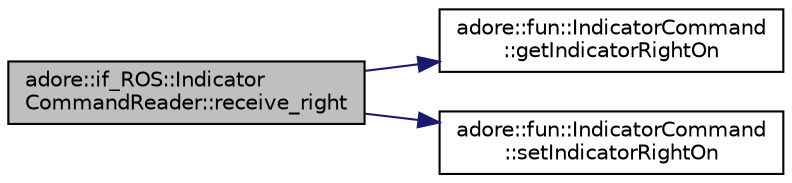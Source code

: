 digraph "adore::if_ROS::IndicatorCommandReader::receive_right"
{
 // LATEX_PDF_SIZE
  edge [fontname="Helvetica",fontsize="10",labelfontname="Helvetica",labelfontsize="10"];
  node [fontname="Helvetica",fontsize="10",shape=record];
  rankdir="LR";
  Node1 [label="adore::if_ROS::Indicator\lCommandReader::receive_right",height=0.2,width=0.4,color="black", fillcolor="grey75", style="filled", fontcolor="black",tooltip=" "];
  Node1 -> Node2 [color="midnightblue",fontsize="10",style="solid",fontname="Helvetica"];
  Node2 [label="adore::fun::IndicatorCommand\l::getIndicatorRightOn",height=0.2,width=0.4,color="black", fillcolor="white", style="filled",URL="$structadore_1_1fun_1_1IndicatorCommand.html#a9d8a189b7509f3fbbacc4a67e26dd582",tooltip=" "];
  Node1 -> Node3 [color="midnightblue",fontsize="10",style="solid",fontname="Helvetica"];
  Node3 [label="adore::fun::IndicatorCommand\l::setIndicatorRightOn",height=0.2,width=0.4,color="black", fillcolor="white", style="filled",URL="$structadore_1_1fun_1_1IndicatorCommand.html#a219af68b703b4e7240fe286b0721fbb7",tooltip=" "];
}
